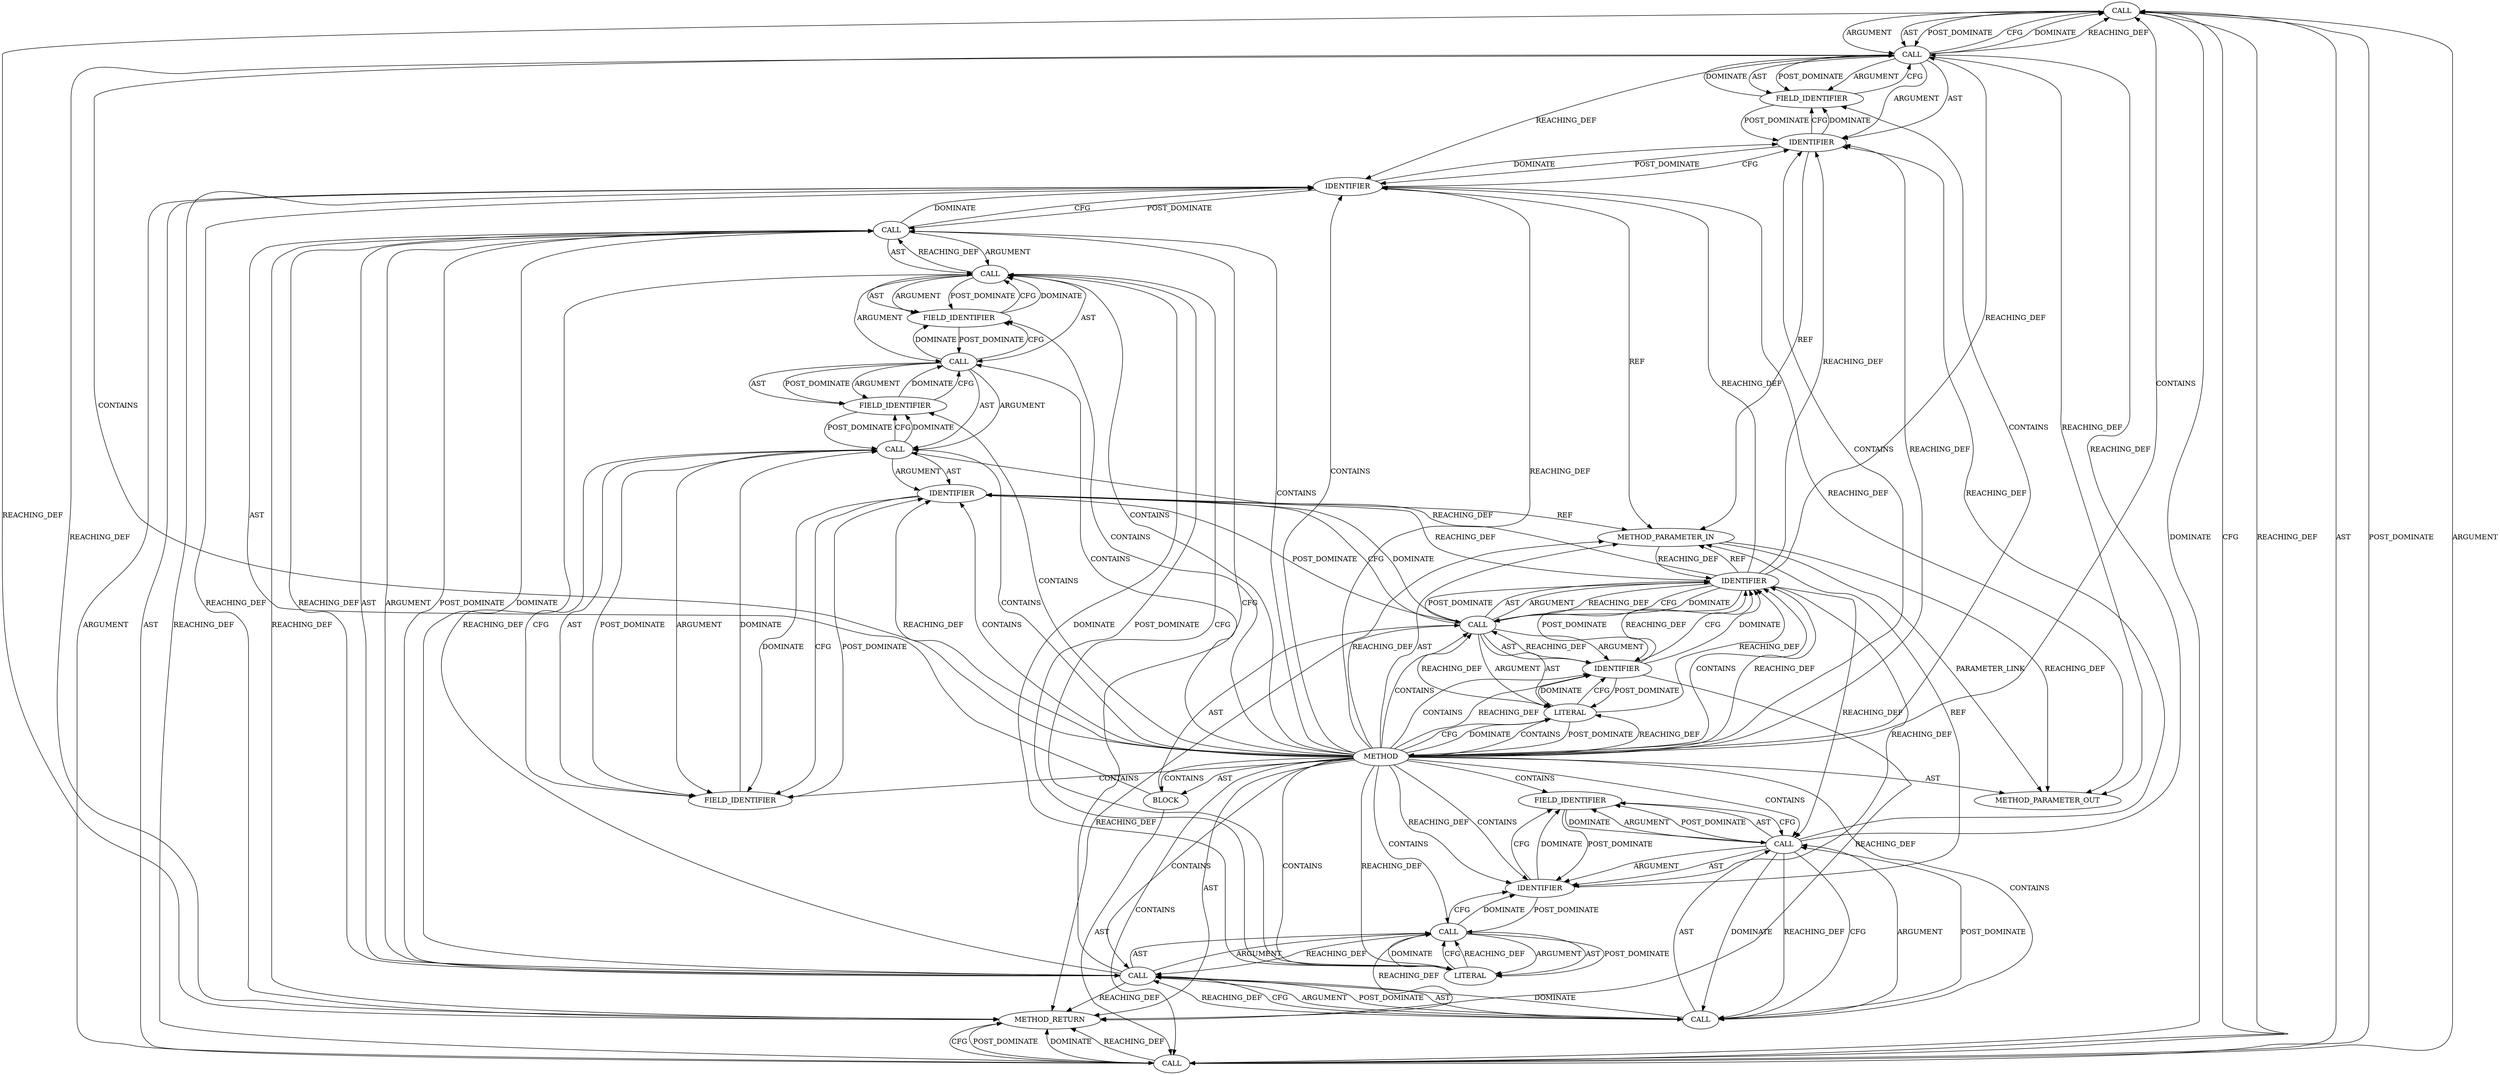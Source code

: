 digraph {
  10655 [label=CALL ORDER=2 ARGUMENT_INDEX=2 CODE="data_len(con->out_msg)" COLUMN_NUMBER=20 METHOD_FULL_NAME="data_len" LINE_NUMBER=3275 TYPE_FULL_NAME="<empty>" DISPATCH_TYPE="STATIC_DISPATCH" SIGNATURE="" NAME="data_len"]
  10654 [label=IDENTIFIER ORDER=1 ARGUMENT_INDEX=1 CODE="con" COLUMN_NUMBER=15 LINE_NUMBER=3275 TYPE_FULL_NAME="ceph_connection*" NAME="con"]
  10644 [label=FIELD_IDENTIFIER ORDER=2 ARGUMENT_INDEX=2 CODE="out_epil" COLUMN_NUMBER=2 LINE_NUMBER=3274 CANONICAL_NAME="out_epil"]
  10637 [label=IDENTIFIER ORDER=3 ARGUMENT_INDEX=3 CODE="con" COLUMN_NUMBER=32 LINE_NUMBER=3273 TYPE_FULL_NAME="ceph_connection*" NAME="con"]
  10643 [label=FIELD_IDENTIFIER ORDER=2 ARGUMENT_INDEX=2 CODE="v2" COLUMN_NUMBER=2 LINE_NUMBER=3274 CANONICAL_NAME="v2"]
  10635 [label=LITERAL ORDER=1 ARGUMENT_INDEX=1 CODE="\"%s con %p\\n\"" COLUMN_NUMBER=7 LINE_NUMBER=3273 TYPE_FULL_NAME="char"]
  10646 [label=CALL ORDER=2 ARGUMENT_INDEX=2 CODE="crc32c_zeros(-1, data_len(con->out_msg))" COLUMN_NUMBER=30 METHOD_FULL_NAME="crc32c_zeros" LINE_NUMBER=3274 TYPE_FULL_NAME="<empty>" DISPATCH_TYPE="STATIC_DISPATCH" SIGNATURE="" NAME="crc32c_zeros"]
  10657 [label=IDENTIFIER ORDER=1 ARGUMENT_INDEX=1 CODE="con" COLUMN_NUMBER=29 LINE_NUMBER=3275 TYPE_FULL_NAME="ceph_connection*" NAME="con"]
  13300 [label=METHOD_PARAMETER_OUT ORDER=1 CODE="struct ceph_connection *con" IS_VARIADIC=false COLUMN_NUMBER=31 LINE_NUMBER=3271 TYPE_FULL_NAME="ceph_connection*" EVALUATION_STRATEGY="BY_VALUE" INDEX=1 NAME="con"]
  10649 [label=CALL ORDER=2 ARGUMENT_INDEX=2 CODE="data_len(con->out_msg)" COLUMN_NUMBER=47 METHOD_FULL_NAME="data_len" LINE_NUMBER=3274 TYPE_FULL_NAME="<empty>" DISPATCH_TYPE="STATIC_DISPATCH" SIGNATURE="" NAME="data_len"]
  10633 [label=BLOCK ORDER=2 ARGUMENT_INDEX=-1 CODE="{
	dout(\"%s con %p\\n\", __func__, con);
	con->v2.out_epil.data_crc = crc32c_zeros(-1, data_len(con->out_msg));
	out_zero_add(con, data_len(con->out_msg));
}" COLUMN_NUMBER=1 LINE_NUMBER=3272 TYPE_FULL_NAME="void"]
  10656 [label=CALL ORDER=1 ARGUMENT_INDEX=1 CODE="con->out_msg" COLUMN_NUMBER=29 METHOD_FULL_NAME="<operator>.indirectFieldAccess" LINE_NUMBER=3275 TYPE_FULL_NAME="<empty>" DISPATCH_TYPE="STATIC_DISPATCH" SIGNATURE="" NAME="<operator>.indirectFieldAccess"]
  10650 [label=CALL ORDER=1 ARGUMENT_INDEX=1 CODE="con->out_msg" COLUMN_NUMBER=56 METHOD_FULL_NAME="<operator>.indirectFieldAccess" LINE_NUMBER=3274 TYPE_FULL_NAME="<empty>" DISPATCH_TYPE="STATIC_DISPATCH" SIGNATURE="" NAME="<operator>.indirectFieldAccess"]
  10651 [label=IDENTIFIER ORDER=1 ARGUMENT_INDEX=1 CODE="con" COLUMN_NUMBER=56 LINE_NUMBER=3274 TYPE_FULL_NAME="ceph_connection*" NAME="con"]
  10647 [label=CALL ORDER=1 ARGUMENT_INDEX=1 CODE="-1" COLUMN_NUMBER=43 METHOD_FULL_NAME="<operator>.minus" LINE_NUMBER=3274 TYPE_FULL_NAME="<empty>" DISPATCH_TYPE="STATIC_DISPATCH" SIGNATURE="" NAME="<operator>.minus"]
  10642 [label=IDENTIFIER ORDER=1 ARGUMENT_INDEX=1 CODE="con" COLUMN_NUMBER=2 LINE_NUMBER=3274 TYPE_FULL_NAME="ceph_connection*" NAME="con"]
  10641 [label=CALL ORDER=1 ARGUMENT_INDEX=1 CODE="con->v2" COLUMN_NUMBER=2 METHOD_FULL_NAME="<operator>.indirectFieldAccess" LINE_NUMBER=3274 TYPE_FULL_NAME="<empty>" DISPATCH_TYPE="STATIC_DISPATCH" SIGNATURE="" NAME="<operator>.indirectFieldAccess"]
  10659 [label=METHOD_RETURN ORDER=3 CODE="RET" COLUMN_NUMBER=1 LINE_NUMBER=3271 TYPE_FULL_NAME="void" EVALUATION_STRATEGY="BY_VALUE"]
  10653 [label=CALL ORDER=3 ARGUMENT_INDEX=-1 CODE="out_zero_add(con, data_len(con->out_msg))" COLUMN_NUMBER=2 METHOD_FULL_NAME="out_zero_add" LINE_NUMBER=3275 TYPE_FULL_NAME="<empty>" DISPATCH_TYPE="STATIC_DISPATCH" SIGNATURE="" NAME="out_zero_add"]
  10645 [label=FIELD_IDENTIFIER ORDER=2 ARGUMENT_INDEX=2 CODE="data_crc" COLUMN_NUMBER=2 LINE_NUMBER=3274 CANONICAL_NAME="data_crc"]
  10632 [label=METHOD_PARAMETER_IN ORDER=1 CODE="struct ceph_connection *con" IS_VARIADIC=false COLUMN_NUMBER=31 LINE_NUMBER=3271 TYPE_FULL_NAME="ceph_connection*" EVALUATION_STRATEGY="BY_VALUE" INDEX=1 NAME="con"]
  10648 [label=LITERAL ORDER=1 ARGUMENT_INDEX=1 CODE="1" COLUMN_NUMBER=44 LINE_NUMBER=3274 TYPE_FULL_NAME="int"]
  10636 [label=IDENTIFIER ORDER=2 ARGUMENT_INDEX=2 CODE="__func__" COLUMN_NUMBER=22 LINE_NUMBER=3273 TYPE_FULL_NAME="ANY" NAME="__func__"]
  10631 [label=METHOD COLUMN_NUMBER=1 LINE_NUMBER=3271 COLUMN_NUMBER_END=1 IS_EXTERNAL=false SIGNATURE="void prepare_zero_data (ceph_connection*)" NAME="prepare_zero_data" AST_PARENT_TYPE="TYPE_DECL" AST_PARENT_FULL_NAME="messenger_v2.c:<global>" ORDER=123 CODE="static void prepare_zero_data(struct ceph_connection *con)
{
	dout(\"%s con %p\\n\", __func__, con);
	con->v2.out_epil.data_crc = crc32c_zeros(-1, data_len(con->out_msg));
	out_zero_add(con, data_len(con->out_msg));
}" FULL_NAME="prepare_zero_data" LINE_NUMBER_END=3276 FILENAME="messenger_v2.c"]
  10638 [label=CALL ORDER=2 ARGUMENT_INDEX=-1 CODE="con->v2.out_epil.data_crc = crc32c_zeros(-1, data_len(con->out_msg))" COLUMN_NUMBER=2 METHOD_FULL_NAME="<operator>.assignment" LINE_NUMBER=3274 TYPE_FULL_NAME="<empty>" DISPATCH_TYPE="STATIC_DISPATCH" SIGNATURE="" NAME="<operator>.assignment"]
  10639 [label=CALL ORDER=1 ARGUMENT_INDEX=1 CODE="con->v2.out_epil.data_crc" COLUMN_NUMBER=2 METHOD_FULL_NAME="<operator>.fieldAccess" LINE_NUMBER=3274 TYPE_FULL_NAME="<empty>" DISPATCH_TYPE="STATIC_DISPATCH" SIGNATURE="" NAME="<operator>.fieldAccess"]
  10640 [label=CALL ORDER=1 ARGUMENT_INDEX=1 CODE="con->v2.out_epil" COLUMN_NUMBER=2 METHOD_FULL_NAME="<operator>.fieldAccess" LINE_NUMBER=3274 TYPE_FULL_NAME="<empty>" DISPATCH_TYPE="STATIC_DISPATCH" SIGNATURE="" NAME="<operator>.fieldAccess"]
  10634 [label=CALL ORDER=1 ARGUMENT_INDEX=-1 CODE="dout(\"%s con %p\\n\", __func__, con)" COLUMN_NUMBER=2 METHOD_FULL_NAME="dout" LINE_NUMBER=3273 TYPE_FULL_NAME="<empty>" DISPATCH_TYPE="STATIC_DISPATCH" SIGNATURE="" NAME="dout"]
  10658 [label=FIELD_IDENTIFIER ORDER=2 ARGUMENT_INDEX=2 CODE="out_msg" COLUMN_NUMBER=29 LINE_NUMBER=3275 CANONICAL_NAME="out_msg"]
  10652 [label=FIELD_IDENTIFIER ORDER=2 ARGUMENT_INDEX=2 CODE="out_msg" COLUMN_NUMBER=56 LINE_NUMBER=3274 CANONICAL_NAME="out_msg"]
  10631 -> 10657 [label=CONTAINS ]
  10641 -> 10644 [label=CFG ]
  10631 -> 10633 [label=AST ]
  10655 -> 10653 [label=DOMINATE ]
  10640 -> 10641 [label=AST ]
  10645 -> 10640 [label=POST_DOMINATE ]
  10635 -> 10631 [label=POST_DOMINATE ]
  10650 -> 10656 [label=REACHING_DEF VARIABLE="con->out_msg"]
  10631 -> 10632 [label=REACHING_DEF VARIABLE=""]
  10646 -> 10639 [label=REACHING_DEF VARIABLE="crc32c_zeros(-1, data_len(con->out_msg))"]
  10643 -> 10641 [label=CFG ]
  10654 -> 10638 [label=POST_DOMINATE ]
  10631 -> 10643 [label=CONTAINS ]
  10638 -> 10659 [label=REACHING_DEF VARIABLE="con->v2.out_epil.data_crc = crc32c_zeros(-1, data_len(con->out_msg))"]
  10637 -> 10632 [label=REF ]
  10653 -> 10655 [label=AST ]
  10657 -> 10658 [label=CFG ]
  10632 -> 10637 [label=REACHING_DEF VARIABLE="con"]
  10634 -> 10636 [label=AST ]
  10639 -> 10638 [label=REACHING_DEF VARIABLE="con->v2.out_epil.data_crc"]
  10652 -> 10651 [label=POST_DOMINATE ]
  10640 -> 10644 [label=AST ]
  10631 -> 10645 [label=CONTAINS ]
  10653 -> 10655 [label=POST_DOMINATE ]
  10631 -> 10638 [label=CONTAINS ]
  10651 -> 10647 [label=POST_DOMINATE ]
  10640 -> 10644 [label=ARGUMENT ]
  10631 -> 10654 [label=CONTAINS ]
  10640 -> 10641 [label=ARGUMENT ]
  10655 -> 10656 [label=ARGUMENT ]
  10631 -> 10654 [label=REACHING_DEF VARIABLE=""]
  10640 -> 10645 [label=CFG ]
  10642 -> 10632 [label=REF ]
  10650 -> 10652 [label=ARGUMENT ]
  10656 -> 10654 [label=REACHING_DEF VARIABLE="con->out_msg"]
  10655 -> 10653 [label=CFG ]
  10645 -> 10639 [label=CFG ]
  10634 -> 10635 [label=AST ]
  10637 -> 10636 [label=POST_DOMINATE ]
  10638 -> 10646 [label=POST_DOMINATE ]
  10657 -> 10632 [label=REF ]
  10631 -> 10632 [label=AST ]
  10646 -> 10638 [label=CFG ]
  10638 -> 10639 [label=ARGUMENT ]
  10655 -> 10659 [label=REACHING_DEF VARIABLE="data_len(con->out_msg)"]
  10634 -> 10637 [label=POST_DOMINATE ]
  10651 -> 10652 [label=CFG ]
  10637 -> 10634 [label=REACHING_DEF VARIABLE="con"]
  10636 -> 10637 [label=REACHING_DEF VARIABLE="__func__"]
  10638 -> 10646 [label=AST ]
  10657 -> 10654 [label=POST_DOMINATE ]
  10659 -> 10653 [label=POST_DOMINATE ]
  10656 -> 10655 [label=CFG ]
  10656 -> 10657 [label=AST ]
  10639 -> 10640 [label=AST ]
  10633 -> 10638 [label=AST ]
  10650 -> 10657 [label=REACHING_DEF VARIABLE="con->out_msg"]
  10656 -> 13300 [label=REACHING_DEF VARIABLE="con->out_msg"]
  10638 -> 10646 [label=ARGUMENT ]
  10634 -> 10642 [label=CFG ]
  10656 -> 10655 [label=DOMINATE ]
  10636 -> 10637 [label=CFG ]
  10654 -> 10657 [label=CFG ]
  10631 -> 10639 [label=CONTAINS ]
  10634 -> 10637 [label=AST ]
  10631 -> 10635 [label=REACHING_DEF VARIABLE=""]
  10649 -> 10646 [label=DOMINATE ]
  10647 -> 10648 [label=ARGUMENT ]
  10655 -> 10656 [label=AST ]
  10653 -> 10654 [label=ARGUMENT ]
  10634 -> 10659 [label=REACHING_DEF VARIABLE="dout(\"%s con %p\\n\", __func__, con)"]
  10647 -> 10648 [label=AST ]
  10632 -> 13300 [label=REACHING_DEF VARIABLE="con"]
  10631 -> 10634 [label=CONTAINS ]
  10652 -> 10650 [label=DOMINATE ]
  10631 -> 10646 [label=CONTAINS ]
  10643 -> 10641 [label=DOMINATE ]
  10647 -> 10651 [label=DOMINATE ]
  10646 -> 10638 [label=REACHING_DEF VARIABLE="crc32c_zeros(-1, data_len(con->out_msg))"]
  10649 -> 10650 [label=ARGUMENT ]
  10637 -> 10651 [label=REACHING_DEF VARIABLE="con"]
  10631 -> 13300 [label=AST ]
  10641 -> 10643 [label=ARGUMENT ]
  10647 -> 10659 [label=REACHING_DEF VARIABLE="-1"]
  10653 -> 10659 [label=DOMINATE ]
  10644 -> 10641 [label=POST_DOMINATE ]
  10643 -> 10642 [label=POST_DOMINATE ]
  10639 -> 10648 [label=DOMINATE ]
  10631 -> 10644 [label=CONTAINS ]
  10631 -> 10635 [label=CFG ]
  10656 -> 10659 [label=REACHING_DEF VARIABLE="con->out_msg"]
  10648 -> 10639 [label=POST_DOMINATE ]
  10637 -> 10656 [label=REACHING_DEF VARIABLE="con"]
  10631 -> 10649 [label=CONTAINS ]
  10649 -> 10646 [label=REACHING_DEF VARIABLE="data_len(con->out_msg)"]
  10658 -> 10657 [label=POST_DOMINATE ]
  10631 -> 10636 [label=CONTAINS ]
  10631 -> 10633 [label=CONTAINS ]
  10646 -> 10649 [label=ARGUMENT ]
  10654 -> 10659 [label=REACHING_DEF VARIABLE="con"]
  10631 -> 10648 [label=REACHING_DEF VARIABLE=""]
  10644 -> 10640 [label=DOMINATE ]
  10656 -> 10658 [label=AST ]
  10636 -> 10659 [label=REACHING_DEF VARIABLE="__func__"]
  10651 -> 10632 [label=REF ]
  10634 -> 10635 [label=ARGUMENT ]
  10631 -> 10647 [label=CONTAINS ]
  10631 -> 10637 [label=CONTAINS ]
  10649 -> 10650 [label=POST_DOMINATE ]
  10656 -> 10657 [label=ARGUMENT ]
  10654 -> 10632 [label=REF ]
  10656 -> 10658 [label=POST_DOMINATE ]
  10647 -> 10651 [label=CFG ]
  10631 -> 10636 [label=REACHING_DEF VARIABLE=""]
  10635 -> 10637 [label=REACHING_DEF VARIABLE="\"%s con %p\\n\""]
  10652 -> 10650 [label=CFG ]
  10635 -> 10636 [label=DOMINATE ]
  10648 -> 10647 [label=DOMINATE ]
  10650 -> 10652 [label=POST_DOMINATE ]
  10650 -> 10652 [label=AST ]
  10641 -> 10643 [label=AST ]
  10658 -> 10656 [label=CFG ]
  10649 -> 10650 [label=AST ]
  10646 -> 10649 [label=POST_DOMINATE ]
  10653 -> 10654 [label=AST ]
  10650 -> 10651 [label=ARGUMENT ]
  10639 -> 10640 [label=ARGUMENT ]
  10631 -> 10653 [label=CONTAINS ]
  10638 -> 10654 [label=DOMINATE ]
  10634 -> 10642 [label=DOMINATE ]
  10633 -> 10634 [label=AST ]
  10642 -> 10643 [label=CFG ]
  10650 -> 10649 [label=DOMINATE ]
  10631 -> 10648 [label=CONTAINS ]
  10647 -> 10648 [label=POST_DOMINATE ]
  10641 -> 10643 [label=POST_DOMINATE ]
  10631 -> 10650 [label=CONTAINS ]
  10648 -> 10647 [label=CFG ]
  10637 -> 10657 [label=REACHING_DEF VARIABLE="con"]
  10641 -> 10642 [label=ARGUMENT ]
  10637 -> 10650 [label=REACHING_DEF VARIABLE="con"]
  10631 -> 10642 [label=REACHING_DEF VARIABLE=""]
  10651 -> 10652 [label=DOMINATE ]
  10648 -> 10647 [label=REACHING_DEF VARIABLE="1"]
  10635 -> 10636 [label=CFG ]
  10631 -> 10659 [label=AST ]
  10641 -> 10642 [label=AST ]
  10655 -> 10656 [label=POST_DOMINATE ]
  10646 -> 10647 [label=AST ]
  10639 -> 10645 [label=AST ]
  10646 -> 10649 [label=AST ]
  10657 -> 10658 [label=DOMINATE ]
  10635 -> 10634 [label=REACHING_DEF VARIABLE="\"%s con %p\\n\""]
  10639 -> 10645 [label=ARGUMENT ]
  10646 -> 10647 [label=ARGUMENT ]
  10655 -> 10653 [label=REACHING_DEF VARIABLE="data_len(con->out_msg)"]
  10637 -> 10634 [label=CFG ]
  10640 -> 10644 [label=POST_DOMINATE ]
  10631 -> 10641 [label=CONTAINS ]
  10637 -> 10642 [label=REACHING_DEF VARIABLE="con"]
  10653 -> 10655 [label=ARGUMENT ]
  10631 -> 10652 [label=CONTAINS ]
  10645 -> 10639 [label=DOMINATE ]
  10658 -> 10656 [label=DOMINATE ]
  10653 -> 10659 [label=REACHING_DEF VARIABLE="out_zero_add(con, data_len(con->out_msg))"]
  10631 -> 10635 [label=DOMINATE ]
  10637 -> 10654 [label=REACHING_DEF VARIABLE="con"]
  10636 -> 10637 [label=DOMINATE ]
  10650 -> 10649 [label=CFG ]
  10644 -> 10640 [label=CFG ]
  10631 -> 10651 [label=REACHING_DEF VARIABLE=""]
  10633 -> 10653 [label=AST ]
  10646 -> 10638 [label=DOMINATE ]
  10632 -> 13300 [label=PARAMETER_LINK ]
  10654 -> 13300 [label=REACHING_DEF VARIABLE="con"]
  10650 -> 10649 [label=REACHING_DEF VARIABLE="con->out_msg"]
  10631 -> 10635 [label=CONTAINS ]
  10642 -> 10643 [label=DOMINATE ]
  10634 -> 10637 [label=ARGUMENT ]
  10647 -> 10646 [label=REACHING_DEF VARIABLE="-1"]
  10640 -> 10645 [label=DOMINATE ]
  10637 -> 10634 [label=DOMINATE ]
  10634 -> 10636 [label=ARGUMENT ]
  10631 -> 10656 [label=CONTAINS ]
  10631 -> 10642 [label=CONTAINS ]
  10631 -> 10658 [label=CONTAINS ]
  10631 -> 10640 [label=CONTAINS ]
  10653 -> 10659 [label=CFG ]
  10641 -> 10644 [label=DOMINATE ]
  10642 -> 10634 [label=POST_DOMINATE ]
  10656 -> 10655 [label=REACHING_DEF VARIABLE="con->out_msg"]
  10649 -> 10646 [label=CFG ]
  10637 -> 10641 [label=REACHING_DEF VARIABLE="con"]
  10654 -> 10653 [label=REACHING_DEF VARIABLE="con"]
  10639 -> 10648 [label=CFG ]
  10636 -> 10635 [label=POST_DOMINATE ]
  10639 -> 10645 [label=POST_DOMINATE ]
  10638 -> 10639 [label=AST ]
  10650 -> 10651 [label=AST ]
  10631 -> 10637 [label=REACHING_DEF VARIABLE=""]
  10631 -> 10657 [label=REACHING_DEF VARIABLE=""]
  10638 -> 10654 [label=CFG ]
  10636 -> 10634 [label=REACHING_DEF VARIABLE="__func__"]
  10631 -> 10655 [label=CONTAINS ]
  10656 -> 10658 [label=ARGUMENT ]
  10646 -> 10659 [label=REACHING_DEF VARIABLE="crc32c_zeros(-1, data_len(con->out_msg))"]
  10631 -> 10651 [label=CONTAINS ]
  10654 -> 10657 [label=DOMINATE ]
}
